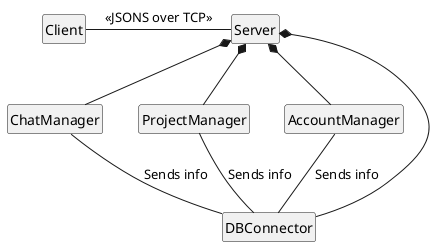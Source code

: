 @startuml
hide circle
hide empty members

class "Client" as sq

class "Server" as sqs

	class "AccountManager" as sqs_acc
		
	class "ProjectManager" as sqs_proj

	class "ChatManager" as sqs_chat

	class "DBConnector" as sqs_dbc

sq -right- sqs : <<JSONS over TCP>>
 
sqs *-- sqs_acc
sqs *-- sqs_proj
sqs *-- sqs_chat
sqs *-- sqs_dbc

sqs_dbc -u- sqs_acc :Sends info
sqs_dbc -u- sqs_proj :Sends info
sqs_dbc -u- sqs_chat :Sends info



@enduml